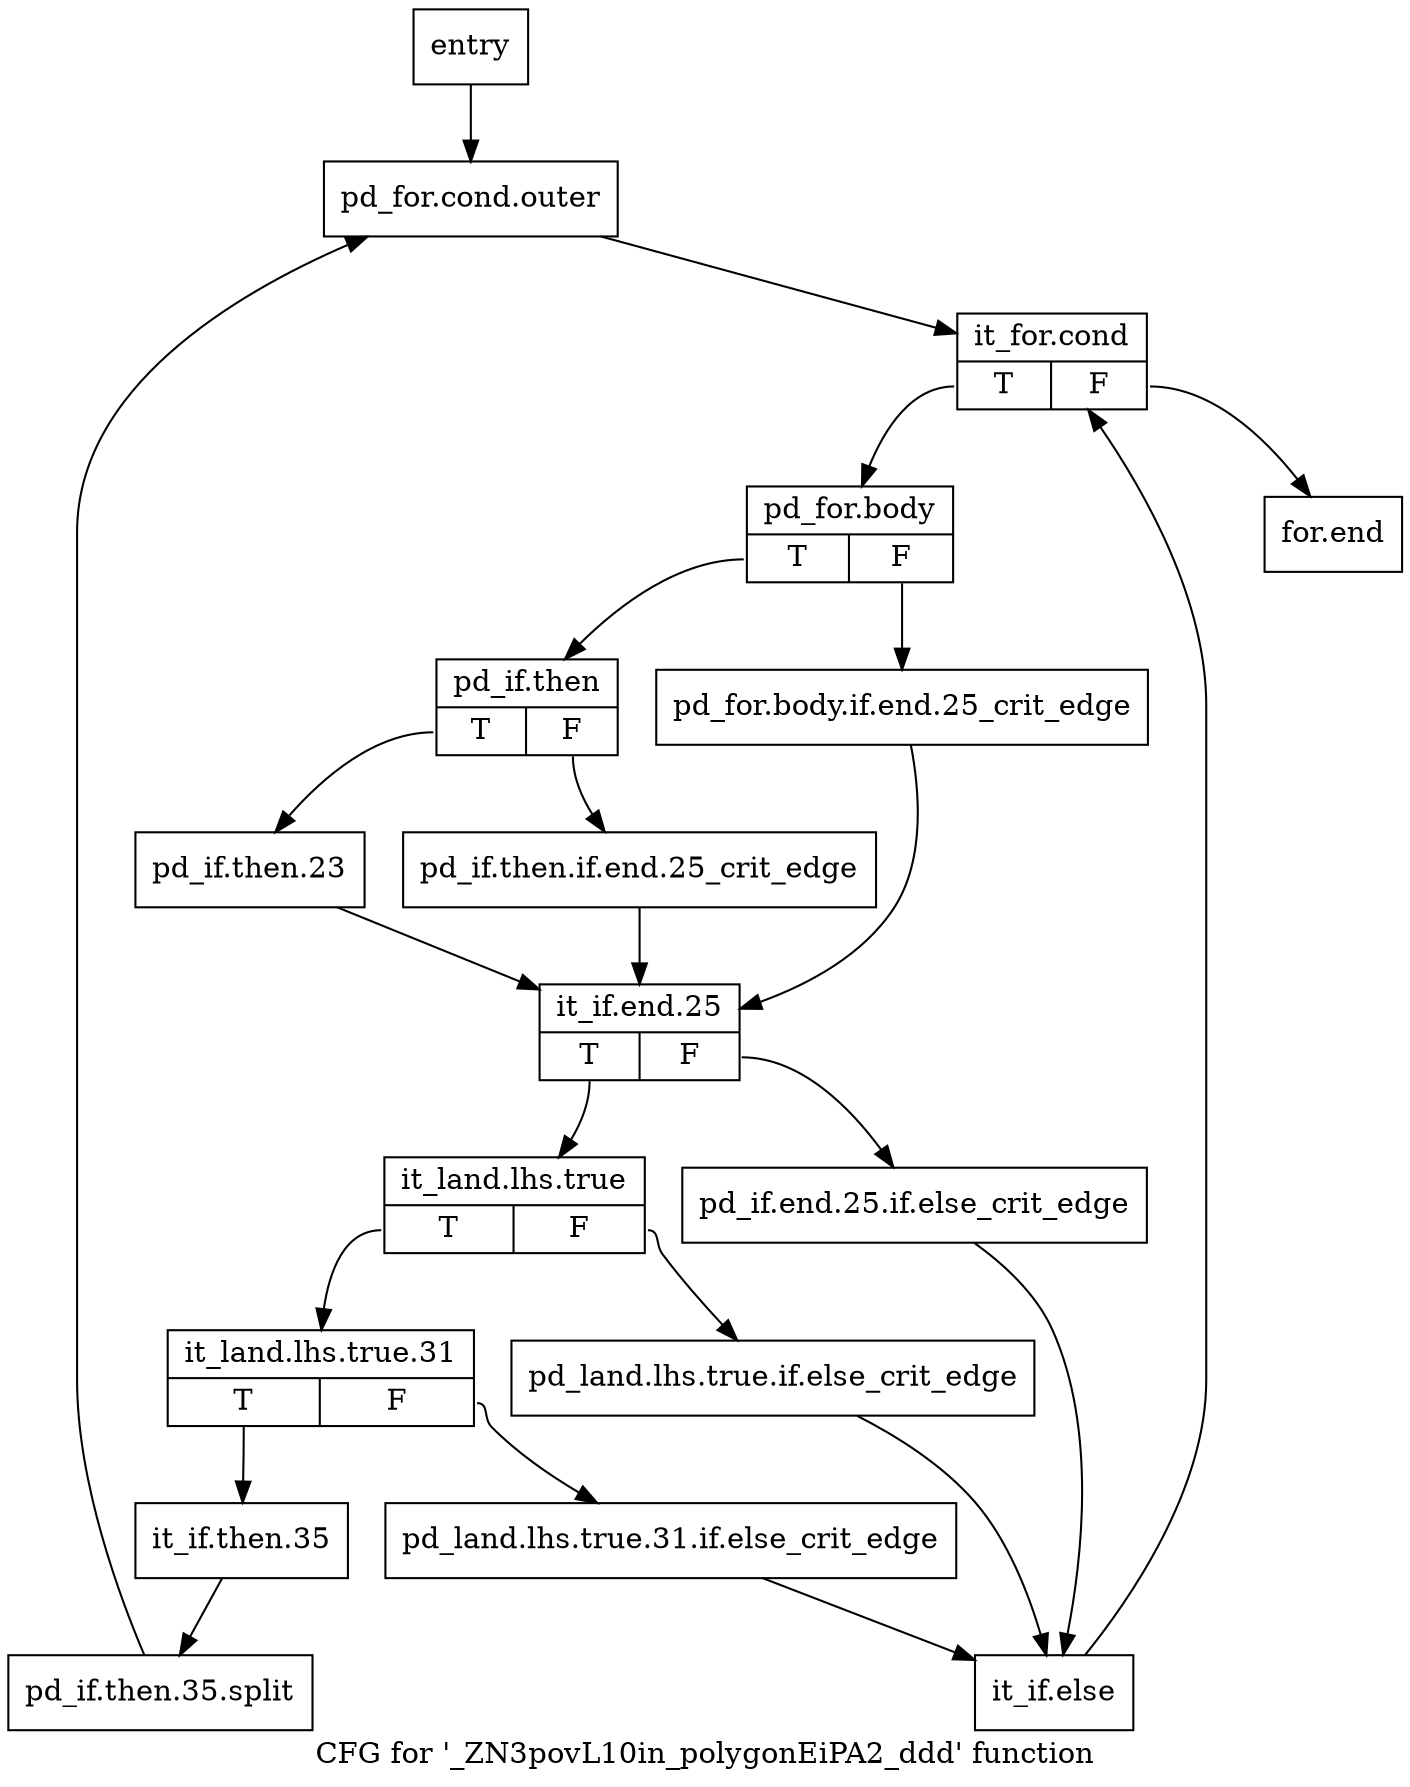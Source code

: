 digraph "CFG for '_ZN3povL10in_polygonEiPA2_ddd' function" {
	label="CFG for '_ZN3povL10in_polygonEiPA2_ddd' function";

	Node0x1af8500 [shape=record,label="{entry}"];
	Node0x1af8500 -> Node0x1af8550;
	Node0x1af8550 [shape=record,label="{pd_for.cond.outer}"];
	Node0x1af8550 -> Node0x1af85a0;
	Node0x1af85a0 [shape=record,label="{it_for.cond|{<s0>T|<s1>F}}"];
	Node0x1af85a0:s0 -> Node0x1af85f0;
	Node0x1af85a0:s1 -> Node0x1af8a00;
	Node0x1af85f0 [shape=record,label="{pd_for.body|{<s0>T|<s1>F}}"];
	Node0x1af85f0:s0 -> Node0x1af8690;
	Node0x1af85f0:s1 -> Node0x1af8640;
	Node0x1af8640 [shape=record,label="{pd_for.body.if.end.25_crit_edge}"];
	Node0x1af8640 -> Node0x1af8780;
	Node0x1af8690 [shape=record,label="{pd_if.then|{<s0>T|<s1>F}}"];
	Node0x1af8690:s0 -> Node0x1af8730;
	Node0x1af8690:s1 -> Node0x1af86e0;
	Node0x1af86e0 [shape=record,label="{pd_if.then.if.end.25_crit_edge}"];
	Node0x1af86e0 -> Node0x1af8780;
	Node0x1af8730 [shape=record,label="{pd_if.then.23}"];
	Node0x1af8730 -> Node0x1af8780;
	Node0x1af8780 [shape=record,label="{it_if.end.25|{<s0>T|<s1>F}}"];
	Node0x1af8780:s0 -> Node0x1af8820;
	Node0x1af8780:s1 -> Node0x1af87d0;
	Node0x1af87d0 [shape=record,label="{pd_if.end.25.if.else_crit_edge}"];
	Node0x1af87d0 -> Node0x1af89b0;
	Node0x1af8820 [shape=record,label="{it_land.lhs.true|{<s0>T|<s1>F}}"];
	Node0x1af8820:s0 -> Node0x1af88c0;
	Node0x1af8820:s1 -> Node0x1af8870;
	Node0x1af8870 [shape=record,label="{pd_land.lhs.true.if.else_crit_edge}"];
	Node0x1af8870 -> Node0x1af89b0;
	Node0x1af88c0 [shape=record,label="{it_land.lhs.true.31|{<s0>T|<s1>F}}"];
	Node0x1af88c0:s0 -> Node0x1af8960;
	Node0x1af88c0:s1 -> Node0x1af8910;
	Node0x1af8910 [shape=record,label="{pd_land.lhs.true.31.if.else_crit_edge}"];
	Node0x1af8910 -> Node0x1af89b0;
	Node0x1af8960 [shape=record,label="{it_if.then.35}"];
	Node0x1af8960 -> Node0x3369be0;
	Node0x3369be0 [shape=record,label="{pd_if.then.35.split}"];
	Node0x3369be0 -> Node0x1af8550;
	Node0x1af89b0 [shape=record,label="{it_if.else}"];
	Node0x1af89b0 -> Node0x1af85a0;
	Node0x1af8a00 [shape=record,label="{for.end}"];
}
